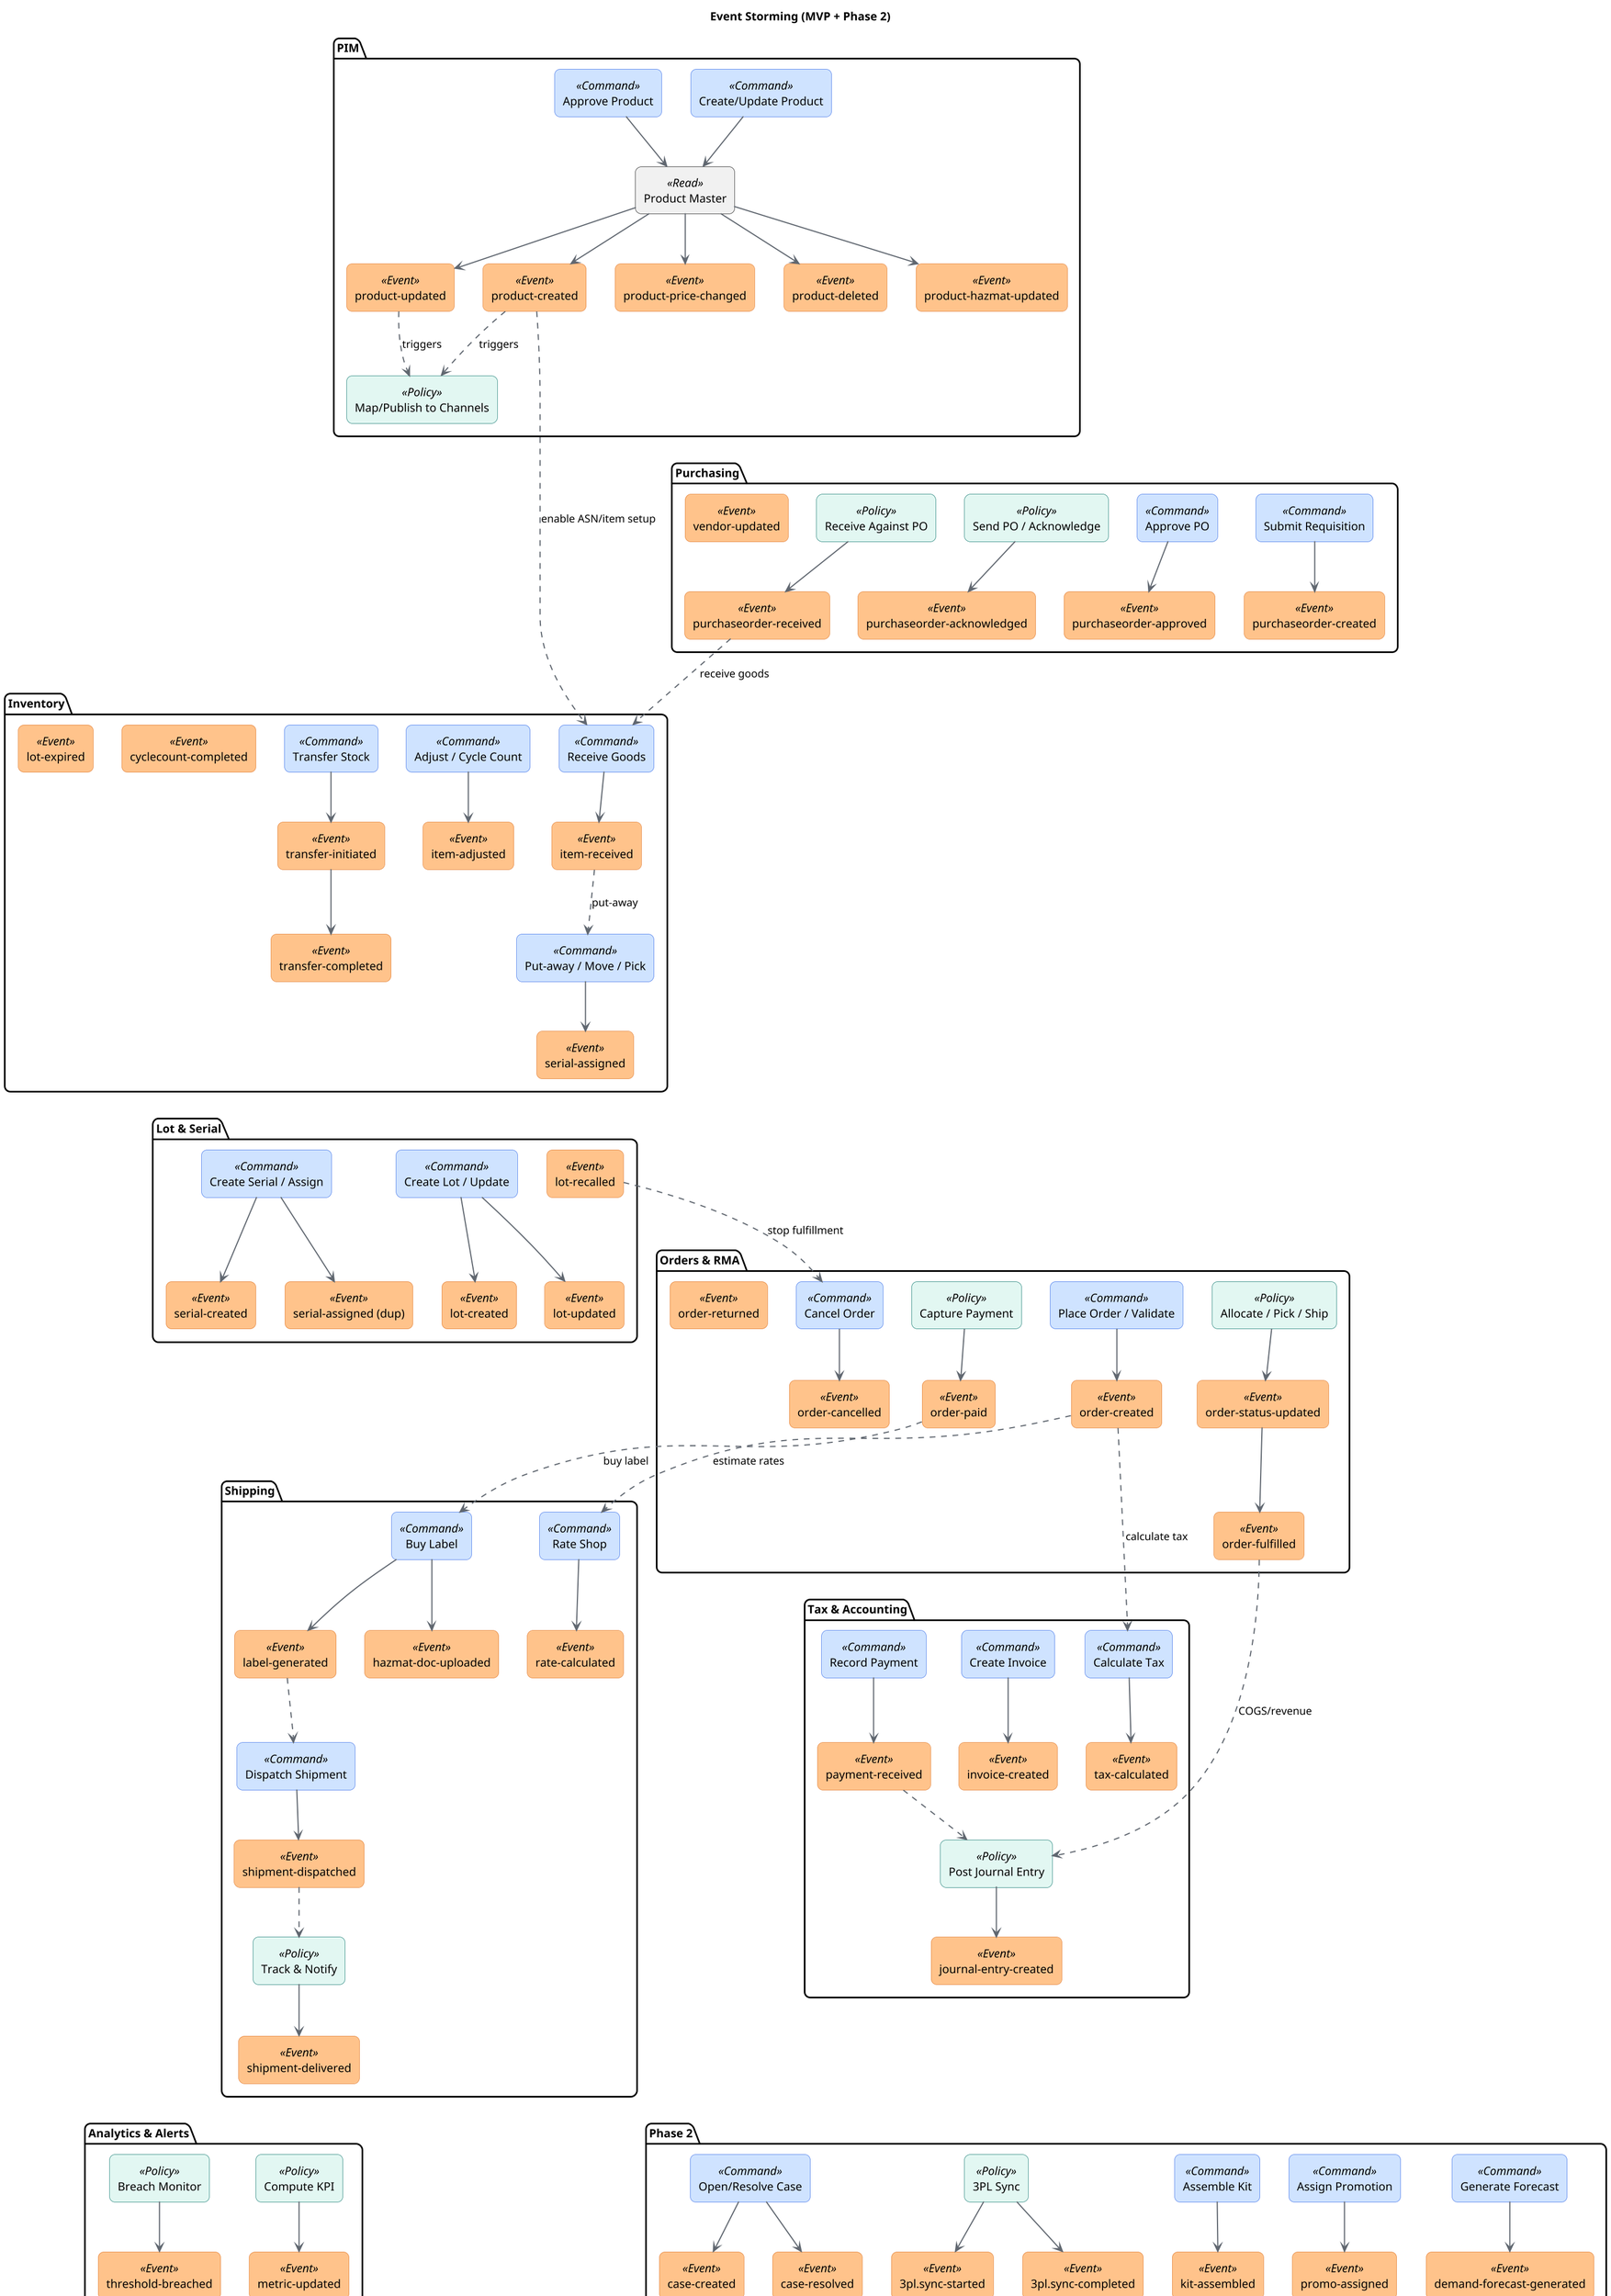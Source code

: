 @startuml Event Storming (MVP + Phase 2)
title Event Storming (MVP + Phase 2)

skinparam shadowing false
skinparam roundcorner 14
skinparam dpi 140
skinparam ArrowColor #606770
skinparam ArrowThickness 1.4
skinparam packageBorderThickness 2
skinparam packageStyle dashed

' Stereotypes / colors
skinparam rectangle<<Command>> { 
    BackgroundColor #CFE3FF; 
    BorderColor #3A6EE8 
}
skinparam rectangle<<Policy>>  { 
    BackgroundColor #E2F7F2; 
    BorderColor #0F766E 
}
skinparam rectangle<<Event>>   { 
    BackgroundColor #FFC38B; 
    BorderColor #E07A2F 
}
skinparam e<<Read>>    { 
    BackgroundColor #FFF6A9; 
    BorderColor #C3A400 
}

' ─────────────────────────────────────────────────────────────────────────────
' PIM (Product Information Management)
package "PIM" {
  rectangle "Create/Update Product" <<Command>> as cmd_pim_upsert
  rectangle "Approve Product" <<Command>> as cmd_pim_approve
  rectangle "Map/Publish to Channels" <<Policy>> as pol_pim_publish
  rectangle "Product Master" <<Read>> as rm_pim

  rectangle "product-created" <<Event>> as evt_pim_created
  rectangle "product-updated" <<Event>> as evt_pim_updated
  rectangle "product-price-changed" <<Event>> as evt_pim_price
  rectangle "product-deleted" <<Event>> as evt_pim_deleted
  rectangle "product-hazmat-updated" <<Event>> as evt_pim_haz

  cmd_pim_upsert --> rm_pim
  cmd_pim_approve --> rm_pim
  rm_pim --> evt_pim_created
  rm_pim --> evt_pim_updated
  rm_pim --> evt_pim_price
  rm_pim --> evt_pim_deleted
  rm_pim --> evt_pim_haz
  evt_pim_created ..> pol_pim_publish : triggers
  evt_pim_updated ..> pol_pim_publish : triggers
}

' ─────────────────────────────────────────────────────────────────────────────
' Inventory & Warehouse
package "Inventory" {
  rectangle "Receive Goods" <<Command>> as cmd_inv_receive
  rectangle "Put-away / Move / Pick" <<Command>> as cmd_inv_move
  rectangle "Adjust / Cycle Count" <<Command>> as cmd_inv_adjust
  rectangle "Transfer Stock" <<Command>> as cmd_inv_transfer

  rectangle "item-received" <<Event>> as evt_inv_received
  rectangle "item-adjusted" <<Event>> as evt_inv_adjusted
  rectangle "transfer-initiated" <<Event>> as evt_inv_xfer_start
  rectangle "transfer-completed" <<Event>> as evt_inv_xfer_done
  rectangle "cyclecount-completed" <<Event>> as evt_inv_cc_done
  rectangle "lot-expired" <<Event>> as evt_lot_expired
  rectangle "serial-assigned" <<Event>> as evt_serial_assigned

  cmd_inv_receive --> evt_inv_received
  cmd_inv_adjust --> evt_inv_adjusted
  cmd_inv_transfer --> evt_inv_xfer_start
  evt_inv_xfer_start --> evt_inv_xfer_done
  cmd_inv_move --> evt_serial_assigned
}

' ─────────────────────────────────────────────────────────────────────────────
' Orders & Fulfillment (+ Returns)
package "Orders & RMA" {
  rectangle "Place Order / Validate" <<Command>> as cmd_ord_place
  rectangle "Allocate / Pick / Ship" <<Policy>> as pol_ord_fulfill
  rectangle "Capture Payment" <<Policy>> as pol_pay_capture
  rectangle "Cancel Order" <<Command>> as cmd_ord_cancel

  rectangle "order-created" <<Event>> as evt_ord_created
  rectangle "order-status-updated" <<Event>> as evt_ord_status
  rectangle "order-paid" <<Event>> as evt_ord_paid
  rectangle "order-cancelled" <<Event>> as evt_ord_cancelled
  rectangle "order-fulfilled" <<Event>> as evt_ord_fulfilled
  rectangle "order-returned" <<Event>> as evt_ord_returned

  cmd_ord_place --> evt_ord_created
  pol_ord_fulfill --> evt_ord_status
  pol_pay_capture --> evt_ord_paid
  cmd_ord_cancel --> evt_ord_cancelled
  evt_ord_status --> evt_ord_fulfilled
}

' ─────────────────────────────────────────────────────────────────────────────
' Purchasing & Vendors
package "Purchasing" {
  rectangle "Submit Requisition" <<Command>> as cmd_po_req
  rectangle "Approve PO" <<Command>> as cmd_po_approve
  rectangle "Send PO / Acknowledge" <<Policy>> as pol_po_send
  rectangle "Receive Against PO" <<Policy>> as pol_po_receive

  rectangle "purchaseorder-created" <<Event>> as evt_po_created
  rectangle "purchaseorder-approved" <<Event>> as evt_po_approved
  rectangle "purchaseorder-acknowledged" <<Event>> as evt_po_ack
  rectangle "purchaseorder-received" <<Event>> as evt_po_received
  rectangle "vendor-updated" <<Event>> as evt_vendor_updated

  cmd_po_req --> evt_po_created
  cmd_po_approve --> evt_po_approved
  pol_po_send --> evt_po_ack
  pol_po_receive --> evt_po_received
}

' ─────────────────────────────────────────────────────────────────────────────
' Lot & Serial Tracking
package "Lot & Serial" {
  rectangle "Create Lot / Update" <<Command>> as cmd_lot_upd
  rectangle "Create Serial / Assign" <<Command>> as cmd_ser_create

  rectangle "lot-created" <<Event>> as evt_lot_created
  rectangle "lot-updated" <<Event>> as evt_lot_updated
  rectangle "lot-recalled" <<Event>> as evt_lot_recalled
  rectangle "serial-created" <<Event>> as evt_serial_created
  rectangle "serial-assigned (dup)" <<Event>> as evt_serial_assigned2

  cmd_lot_upd --> evt_lot_created
  cmd_lot_upd --> evt_lot_updated
  cmd_ser_create --> evt_serial_created
  cmd_ser_create --> evt_serial_assigned2
}

' ─────────────────────────────────────────────────────────────────────────────
' Shipping & Hazmat
package "Shipping" {
  rectangle "Rate Shop" <<Command>> as cmd_ship_rate
  rectangle "Buy Label" <<Command>> as cmd_ship_label
  rectangle "Dispatch Shipment" <<Command>> as cmd_ship_dispatch
  rectangle "Track & Notify" <<Policy>> as pol_ship_track

  rectangle "rate-calculated" <<Event>> as evt_rate
  rectangle "label-generated" <<Event>> as evt_label
  rectangle "shipment-dispatched" <<Event>> as evt_dispatch
  rectangle "shipment-delivered" <<Event>> as evt_delivered
  rectangle "hazmat-doc-uploaded" <<Event>> as evt_hazdoc

  cmd_ship_rate --> evt_rate
  cmd_ship_label --> evt_label
  cmd_ship_dispatch --> evt_dispatch
  pol_ship_track --> evt_delivered
  cmd_ship_label --> evt_hazdoc
}

' ─────────────────────────────────────────────────────────────────────────────
' Tax & Accounting
package "Tax & Accounting" {
  rectangle "Calculate Tax" <<Command>> as cmd_tax_calc
  rectangle "Create Invoice" <<Command>> as cmd_ar_invoice
  rectangle "Record Payment" <<Command>> as cmd_ap_ar_pay
  rectangle "Post Journal Entry" <<Policy>> as pol_gl_post

  rectangle "tax-calculated" <<Event>> as evt_tax
  rectangle "invoice-created" <<Event>> as evt_invoice
  rectangle "payment-received" <<Event>> as evt_payment
  rectangle "journal-entry-created" <<Event>> as evt_journal

  cmd_tax_calc --> evt_tax
  cmd_ar_invoice --> evt_invoice
  cmd_ap_ar_pay --> evt_payment
  pol_gl_post --> evt_journal
}

' ─────────────────────────────────────────────────────────────────────────────
' Analytics & Alerts
package "Analytics & Alerts" {
  rectangle "Compute KPI" <<Policy>> as pol_kpi
  rectangle "Breach Monitor" <<Policy>> as pol_alert

  rectangle "metric-updated" <<Event>> as evt_metric
  rectangle "threshold-breached" <<Event>> as evt_breach
  rectangle "user-notified" <<Event>> as evt_user_notified

  pol_kpi --> evt_metric
  pol_alert --> evt_breach
  evt_breach --> evt_user_notified
}

' ─────────────────────────────────────────────────────────────────────────────
' Phase 2 (Future)
package "Phase 2" {
  rectangle "Generate Forecast" <<Command>> as cmd_fcst
  rectangle "Assign Promotion" <<Command>> as cmd_promo
  rectangle "Assemble Kit" <<Command>> as cmd_mfg_kit
  rectangle "3PL Sync" <<Policy>> as pol_3pl
  rectangle "Open/Resolve Case" <<Command>> as cmd_case

  rectangle "demand-forecast-generated" <<Event>> as evt_fcst
  rectangle "promo-assigned" <<Event>> as evt_promo
  rectangle "kit-assembled" <<Event>> as evt_kit
  rectangle "3pl.sync-started" <<Event>> as evt_3pl_start
  rectangle "3pl.sync-completed" <<Event>> as evt_3pl_done
  rectangle "case-created" <<Event>> as evt_case_created
  rectangle "case-resolved" <<Event>> as evt_case_resolved

  cmd_fcst --> evt_fcst
  cmd_promo --> evt_promo
  cmd_mfg_kit --> evt_kit
  pol_3pl --> evt_3pl_start
  pol_3pl --> evt_3pl_done
  cmd_case --> evt_case_created
  cmd_case --> evt_case_resolved
}

' ─────────────────────────────────────────────────────────────────────────────
' Cross-context triggers (illustrative)
evt_ord_created ..> cmd_tax_calc : calculate tax
evt_ord_created ..> cmd_ship_rate : estimate rates
evt_ord_paid ..> cmd_ship_label : buy label
evt_label ..> cmd_ship_dispatch
evt_dispatch ..> pol_ship_track
evt_inv_received ..> cmd_inv_move : put-away
evt_pim_created .....> cmd_inv_receive : enable ASN/item setup
evt_po_received ..> cmd_inv_receive : receive goods
evt_ord_fulfilled ....> pol_gl_post : COGS/revenue
evt_payment ..> pol_gl_post
evt_lot_recalled ..> cmd_ord_cancel : stop fulfillment
evt_serial_assigned .[hidden].> evt_lot_recalled
evt_delivered .[hidden].> pol_kpi
evt_journal ..[hidden].> pol_3pl

@enduml